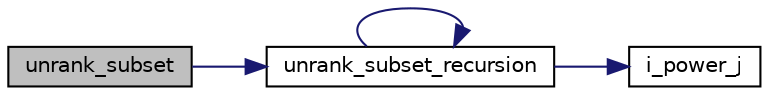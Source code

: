 digraph "unrank_subset"
{
  edge [fontname="Helvetica",fontsize="10",labelfontname="Helvetica",labelfontsize="10"];
  node [fontname="Helvetica",fontsize="10",shape=record];
  rankdir="LR";
  Node4143 [label="unrank_subset",height=0.2,width=0.4,color="black", fillcolor="grey75", style="filled", fontcolor="black"];
  Node4143 -> Node4144 [color="midnightblue",fontsize="10",style="solid",fontname="Helvetica"];
  Node4144 [label="unrank_subset_recursion",height=0.2,width=0.4,color="black", fillcolor="white", style="filled",URL="$d2/d7c/combinatorics_8_c.html#a3df2e873c4f1de0dd86f104f67db709b"];
  Node4144 -> Node4145 [color="midnightblue",fontsize="10",style="solid",fontname="Helvetica"];
  Node4145 [label="i_power_j",height=0.2,width=0.4,color="black", fillcolor="white", style="filled",URL="$de/dc5/algebra__and__number__theory_8h.html#a39b321523e8957d701618bb5cac542b5"];
  Node4144 -> Node4144 [color="midnightblue",fontsize="10",style="solid",fontname="Helvetica"];
}
